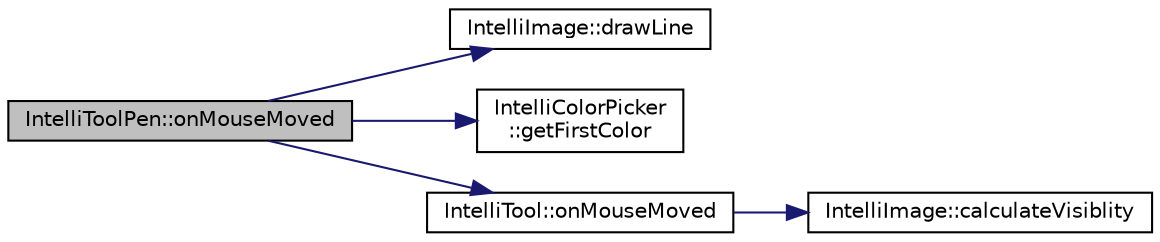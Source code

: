 digraph "IntelliToolPen::onMouseMoved"
{
 // LATEX_PDF_SIZE
  edge [fontname="Helvetica",fontsize="10",labelfontname="Helvetica",labelfontsize="10"];
  node [fontname="Helvetica",fontsize="10",shape=record];
  rankdir="LR";
  Node1 [label="IntelliToolPen::onMouseMoved",height=0.2,width=0.4,color="black", fillcolor="grey75", style="filled", fontcolor="black",tooltip="A function managing the mouse moved event. Call this in child classes!"];
  Node1 -> Node2 [color="midnightblue",fontsize="10",style="solid",fontname="Helvetica"];
  Node2 [label="IntelliImage::drawLine",height=0.2,width=0.4,color="black", fillcolor="white", style="filled",URL="$class_intelli_image.html#af8eddbd9aa54c8d37590d1d4bf8dce31",tooltip="A function that draws A Line between two given Points in a given color."];
  Node1 -> Node3 [color="midnightblue",fontsize="10",style="solid",fontname="Helvetica"];
  Node3 [label="IntelliColorPicker\l::getFirstColor",height=0.2,width=0.4,color="black", fillcolor="white", style="filled",URL="$class_intelli_color_picker.html#aae2eb27b928fe9388b9398b0556303b7",tooltip="A function to read the primary selected color."];
  Node1 -> Node4 [color="midnightblue",fontsize="10",style="solid",fontname="Helvetica"];
  Node4 [label="IntelliTool::onMouseMoved",height=0.2,width=0.4,color="black", fillcolor="white", style="filled",URL="$class_intelli_tool.html#ac10e20414cd8855a2f9b103fb6408639",tooltip="A function managing the mouse moved event. Call this in child classes!"];
  Node4 -> Node5 [color="midnightblue",fontsize="10",style="solid",fontname="Helvetica"];
  Node5 [label="IntelliImage::calculateVisiblity",height=0.2,width=0.4,color="black", fillcolor="white", style="filled",URL="$class_intelli_image.html#aebbced93f4744fad81b7f141b21f4ab2",tooltip="An abstract function that calculates the visiblity of the Image data if needed."];
}
